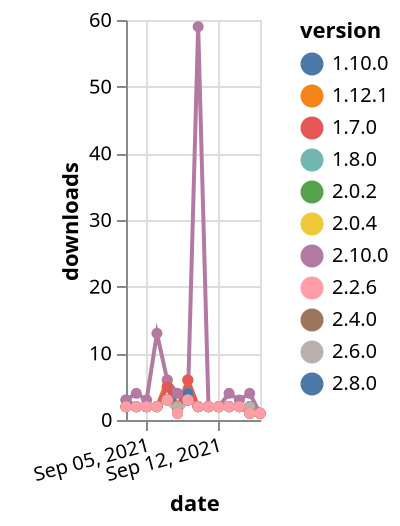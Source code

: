 {"$schema": "https://vega.github.io/schema/vega-lite/v5.json", "description": "A simple bar chart with embedded data.", "data": {"values": [{"date": "2021-09-03", "total": 2052, "delta": 2, "version": "2.0.2"}, {"date": "2021-09-04", "total": 2054, "delta": 2, "version": "2.0.2"}, {"date": "2021-09-05", "total": 2056, "delta": 2, "version": "2.0.2"}, {"date": "2021-09-06", "total": 2058, "delta": 2, "version": "2.0.2"}, {"date": "2021-09-07", "total": 2061, "delta": 3, "version": "2.0.2"}, {"date": "2021-09-08", "total": 2062, "delta": 1, "version": "2.0.2"}, {"date": "2021-09-09", "total": 2066, "delta": 4, "version": "2.0.2"}, {"date": "2021-09-10", "total": 2068, "delta": 2, "version": "2.0.2"}, {"date": "2021-09-11", "total": 2070, "delta": 2, "version": "2.0.2"}, {"date": "2021-09-12", "total": 2072, "delta": 2, "version": "2.0.2"}, {"date": "2021-09-13", "total": 2074, "delta": 2, "version": "2.0.2"}, {"date": "2021-09-14", "total": 2076, "delta": 2, "version": "2.0.2"}, {"date": "2021-09-15", "total": 2077, "delta": 1, "version": "2.0.2"}, {"date": "2021-09-16", "total": 2078, "delta": 1, "version": "2.0.2"}, {"date": "2021-09-03", "total": 2199, "delta": 2, "version": "2.4.0"}, {"date": "2021-09-04", "total": 2201, "delta": 2, "version": "2.4.0"}, {"date": "2021-09-05", "total": 2203, "delta": 2, "version": "2.4.0"}, {"date": "2021-09-06", "total": 2205, "delta": 2, "version": "2.4.0"}, {"date": "2021-09-07", "total": 2208, "delta": 3, "version": "2.4.0"}, {"date": "2021-09-08", "total": 2210, "delta": 2, "version": "2.4.0"}, {"date": "2021-09-09", "total": 2213, "delta": 3, "version": "2.4.0"}, {"date": "2021-09-10", "total": 2215, "delta": 2, "version": "2.4.0"}, {"date": "2021-09-11", "total": 2217, "delta": 2, "version": "2.4.0"}, {"date": "2021-09-12", "total": 2219, "delta": 2, "version": "2.4.0"}, {"date": "2021-09-13", "total": 2221, "delta": 2, "version": "2.4.0"}, {"date": "2021-09-14", "total": 2223, "delta": 2, "version": "2.4.0"}, {"date": "2021-09-15", "total": 2225, "delta": 2, "version": "2.4.0"}, {"date": "2021-09-16", "total": 2226, "delta": 1, "version": "2.4.0"}, {"date": "2021-09-03", "total": 2615, "delta": 2, "version": "1.8.0"}, {"date": "2021-09-04", "total": 2617, "delta": 2, "version": "1.8.0"}, {"date": "2021-09-05", "total": 2619, "delta": 2, "version": "1.8.0"}, {"date": "2021-09-06", "total": 2621, "delta": 2, "version": "1.8.0"}, {"date": "2021-09-07", "total": 2624, "delta": 3, "version": "1.8.0"}, {"date": "2021-09-08", "total": 2625, "delta": 1, "version": "1.8.0"}, {"date": "2021-09-09", "total": 2628, "delta": 3, "version": "1.8.0"}, {"date": "2021-09-10", "total": 2630, "delta": 2, "version": "1.8.0"}, {"date": "2021-09-11", "total": 2632, "delta": 2, "version": "1.8.0"}, {"date": "2021-09-12", "total": 2634, "delta": 2, "version": "1.8.0"}, {"date": "2021-09-13", "total": 2636, "delta": 2, "version": "1.8.0"}, {"date": "2021-09-14", "total": 2638, "delta": 2, "version": "1.8.0"}, {"date": "2021-09-15", "total": 2639, "delta": 1, "version": "1.8.0"}, {"date": "2021-09-16", "total": 2640, "delta": 1, "version": "1.8.0"}, {"date": "2021-09-03", "total": 1880, "delta": 2, "version": "2.0.4"}, {"date": "2021-09-04", "total": 1882, "delta": 2, "version": "2.0.4"}, {"date": "2021-09-05", "total": 1884, "delta": 2, "version": "2.0.4"}, {"date": "2021-09-06", "total": 1886, "delta": 2, "version": "2.0.4"}, {"date": "2021-09-07", "total": 1889, "delta": 3, "version": "2.0.4"}, {"date": "2021-09-08", "total": 1890, "delta": 1, "version": "2.0.4"}, {"date": "2021-09-09", "total": 1894, "delta": 4, "version": "2.0.4"}, {"date": "2021-09-10", "total": 1896, "delta": 2, "version": "2.0.4"}, {"date": "2021-09-11", "total": 1898, "delta": 2, "version": "2.0.4"}, {"date": "2021-09-12", "total": 1900, "delta": 2, "version": "2.0.4"}, {"date": "2021-09-13", "total": 1902, "delta": 2, "version": "2.0.4"}, {"date": "2021-09-14", "total": 1904, "delta": 2, "version": "2.0.4"}, {"date": "2021-09-15", "total": 1905, "delta": 1, "version": "2.0.4"}, {"date": "2021-09-16", "total": 1906, "delta": 1, "version": "2.0.4"}, {"date": "2021-09-03", "total": 2827, "delta": 2, "version": "1.10.0"}, {"date": "2021-09-04", "total": 2829, "delta": 2, "version": "1.10.0"}, {"date": "2021-09-05", "total": 2831, "delta": 2, "version": "1.10.0"}, {"date": "2021-09-06", "total": 2833, "delta": 2, "version": "1.10.0"}, {"date": "2021-09-07", "total": 2836, "delta": 3, "version": "1.10.0"}, {"date": "2021-09-08", "total": 2838, "delta": 2, "version": "1.10.0"}, {"date": "2021-09-09", "total": 2841, "delta": 3, "version": "1.10.0"}, {"date": "2021-09-10", "total": 2843, "delta": 2, "version": "1.10.0"}, {"date": "2021-09-11", "total": 2845, "delta": 2, "version": "1.10.0"}, {"date": "2021-09-12", "total": 2847, "delta": 2, "version": "1.10.0"}, {"date": "2021-09-13", "total": 2849, "delta": 2, "version": "1.10.0"}, {"date": "2021-09-14", "total": 2851, "delta": 2, "version": "1.10.0"}, {"date": "2021-09-15", "total": 2853, "delta": 2, "version": "1.10.0"}, {"date": "2021-09-16", "total": 2854, "delta": 1, "version": "1.10.0"}, {"date": "2021-09-03", "total": 3637, "delta": 2, "version": "1.12.1"}, {"date": "2021-09-04", "total": 3639, "delta": 2, "version": "1.12.1"}, {"date": "2021-09-05", "total": 3641, "delta": 2, "version": "1.12.1"}, {"date": "2021-09-06", "total": 3643, "delta": 2, "version": "1.12.1"}, {"date": "2021-09-07", "total": 3649, "delta": 6, "version": "1.12.1"}, {"date": "2021-09-08", "total": 3651, "delta": 2, "version": "1.12.1"}, {"date": "2021-09-09", "total": 3657, "delta": 6, "version": "1.12.1"}, {"date": "2021-09-10", "total": 3659, "delta": 2, "version": "1.12.1"}, {"date": "2021-09-11", "total": 3661, "delta": 2, "version": "1.12.1"}, {"date": "2021-09-12", "total": 3663, "delta": 2, "version": "1.12.1"}, {"date": "2021-09-13", "total": 3665, "delta": 2, "version": "1.12.1"}, {"date": "2021-09-14", "total": 3667, "delta": 2, "version": "1.12.1"}, {"date": "2021-09-15", "total": 3669, "delta": 2, "version": "1.12.1"}, {"date": "2021-09-16", "total": 3670, "delta": 1, "version": "1.12.1"}, {"date": "2021-09-03", "total": 829, "delta": 3, "version": "2.8.0"}, {"date": "2021-09-04", "total": 831, "delta": 2, "version": "2.8.0"}, {"date": "2021-09-05", "total": 833, "delta": 2, "version": "2.8.0"}, {"date": "2021-09-06", "total": 835, "delta": 2, "version": "2.8.0"}, {"date": "2021-09-07", "total": 840, "delta": 5, "version": "2.8.0"}, {"date": "2021-09-08", "total": 842, "delta": 2, "version": "2.8.0"}, {"date": "2021-09-09", "total": 846, "delta": 4, "version": "2.8.0"}, {"date": "2021-09-10", "total": 848, "delta": 2, "version": "2.8.0"}, {"date": "2021-09-11", "total": 850, "delta": 2, "version": "2.8.0"}, {"date": "2021-09-12", "total": 852, "delta": 2, "version": "2.8.0"}, {"date": "2021-09-13", "total": 854, "delta": 2, "version": "2.8.0"}, {"date": "2021-09-14", "total": 856, "delta": 2, "version": "2.8.0"}, {"date": "2021-09-15", "total": 858, "delta": 2, "version": "2.8.0"}, {"date": "2021-09-16", "total": 859, "delta": 1, "version": "2.8.0"}, {"date": "2021-09-03", "total": 1650, "delta": 2, "version": "2.6.0"}, {"date": "2021-09-04", "total": 1652, "delta": 2, "version": "2.6.0"}, {"date": "2021-09-05", "total": 1654, "delta": 2, "version": "2.6.0"}, {"date": "2021-09-06", "total": 1656, "delta": 2, "version": "2.6.0"}, {"date": "2021-09-07", "total": 1659, "delta": 3, "version": "2.6.0"}, {"date": "2021-09-08", "total": 1661, "delta": 2, "version": "2.6.0"}, {"date": "2021-09-09", "total": 1664, "delta": 3, "version": "2.6.0"}, {"date": "2021-09-10", "total": 1666, "delta": 2, "version": "2.6.0"}, {"date": "2021-09-11", "total": 1668, "delta": 2, "version": "2.6.0"}, {"date": "2021-09-12", "total": 1670, "delta": 2, "version": "2.6.0"}, {"date": "2021-09-13", "total": 1672, "delta": 2, "version": "2.6.0"}, {"date": "2021-09-14", "total": 1674, "delta": 2, "version": "2.6.0"}, {"date": "2021-09-15", "total": 1676, "delta": 2, "version": "2.6.0"}, {"date": "2021-09-16", "total": 1677, "delta": 1, "version": "2.6.0"}, {"date": "2021-09-03", "total": 309, "delta": 3, "version": "2.10.0"}, {"date": "2021-09-04", "total": 313, "delta": 4, "version": "2.10.0"}, {"date": "2021-09-05", "total": 316, "delta": 3, "version": "2.10.0"}, {"date": "2021-09-06", "total": 329, "delta": 13, "version": "2.10.0"}, {"date": "2021-09-07", "total": 335, "delta": 6, "version": "2.10.0"}, {"date": "2021-09-08", "total": 339, "delta": 4, "version": "2.10.0"}, {"date": "2021-09-09", "total": 342, "delta": 3, "version": "2.10.0"}, {"date": "2021-09-10", "total": 401, "delta": 59, "version": "2.10.0"}, {"date": "2021-09-11", "total": 403, "delta": 2, "version": "2.10.0"}, {"date": "2021-09-12", "total": 405, "delta": 2, "version": "2.10.0"}, {"date": "2021-09-13", "total": 409, "delta": 4, "version": "2.10.0"}, {"date": "2021-09-14", "total": 412, "delta": 3, "version": "2.10.0"}, {"date": "2021-09-15", "total": 416, "delta": 4, "version": "2.10.0"}, {"date": "2021-09-16", "total": 417, "delta": 1, "version": "2.10.0"}, {"date": "2021-09-03", "total": 3970, "delta": 2, "version": "1.7.0"}, {"date": "2021-09-04", "total": 3972, "delta": 2, "version": "1.7.0"}, {"date": "2021-09-05", "total": 3974, "delta": 2, "version": "1.7.0"}, {"date": "2021-09-06", "total": 3976, "delta": 2, "version": "1.7.0"}, {"date": "2021-09-07", "total": 3981, "delta": 5, "version": "1.7.0"}, {"date": "2021-09-08", "total": 3982, "delta": 1, "version": "1.7.0"}, {"date": "2021-09-09", "total": 3988, "delta": 6, "version": "1.7.0"}, {"date": "2021-09-10", "total": 3990, "delta": 2, "version": "1.7.0"}, {"date": "2021-09-11", "total": 3992, "delta": 2, "version": "1.7.0"}, {"date": "2021-09-12", "total": 3994, "delta": 2, "version": "1.7.0"}, {"date": "2021-09-13", "total": 3996, "delta": 2, "version": "1.7.0"}, {"date": "2021-09-14", "total": 3998, "delta": 2, "version": "1.7.0"}, {"date": "2021-09-15", "total": 3999, "delta": 1, "version": "1.7.0"}, {"date": "2021-09-16", "total": 4000, "delta": 1, "version": "1.7.0"}, {"date": "2021-09-03", "total": 1706, "delta": 2, "version": "2.2.6"}, {"date": "2021-09-04", "total": 1708, "delta": 2, "version": "2.2.6"}, {"date": "2021-09-05", "total": 1710, "delta": 2, "version": "2.2.6"}, {"date": "2021-09-06", "total": 1712, "delta": 2, "version": "2.2.6"}, {"date": "2021-09-07", "total": 1715, "delta": 3, "version": "2.2.6"}, {"date": "2021-09-08", "total": 1716, "delta": 1, "version": "2.2.6"}, {"date": "2021-09-09", "total": 1719, "delta": 3, "version": "2.2.6"}, {"date": "2021-09-10", "total": 1721, "delta": 2, "version": "2.2.6"}, {"date": "2021-09-11", "total": 1723, "delta": 2, "version": "2.2.6"}, {"date": "2021-09-12", "total": 1725, "delta": 2, "version": "2.2.6"}, {"date": "2021-09-13", "total": 1727, "delta": 2, "version": "2.2.6"}, {"date": "2021-09-14", "total": 1729, "delta": 2, "version": "2.2.6"}, {"date": "2021-09-15", "total": 1730, "delta": 1, "version": "2.2.6"}, {"date": "2021-09-16", "total": 1731, "delta": 1, "version": "2.2.6"}]}, "width": "container", "mark": {"type": "line", "point": {"filled": true}}, "encoding": {"x": {"field": "date", "type": "temporal", "timeUnit": "yearmonthdate", "title": "date", "axis": {"labelAngle": -15}}, "y": {"field": "delta", "type": "quantitative", "title": "downloads"}, "color": {"field": "version", "type": "nominal"}, "tooltip": {"field": "delta"}}}